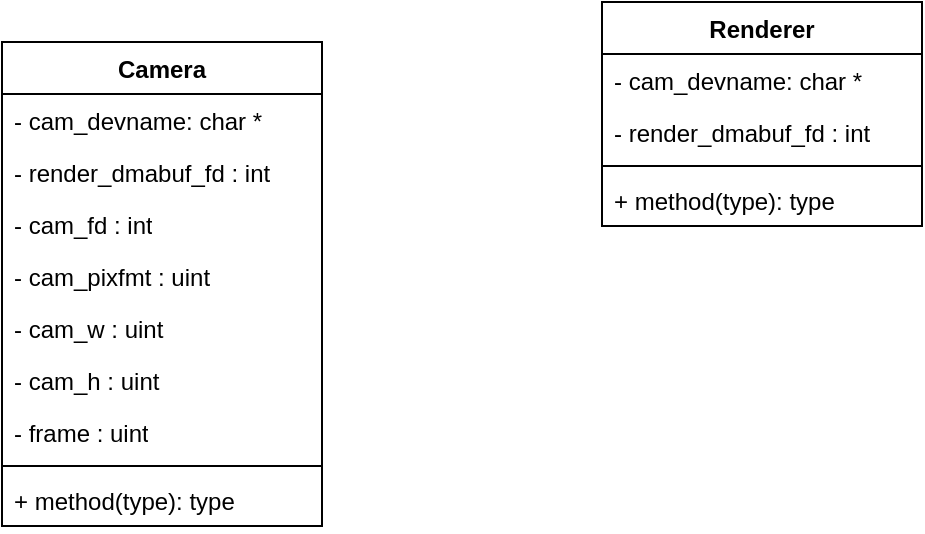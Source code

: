 <mxfile version="28.0.6">
  <diagram name="Page-1" id="muFmsvnlI4OiVqxlJP-7">
    <mxGraphModel dx="-121" dy="-46" grid="1" gridSize="10" guides="1" tooltips="1" connect="1" arrows="1" fold="1" page="0" pageScale="1" pageWidth="850" pageHeight="1100" math="0" shadow="0">
      <root>
        <mxCell id="0" />
        <mxCell id="1" parent="0" />
        <mxCell id="l2S4uO0tbHxShP-qC626-1" value="Camera" style="swimlane;fontStyle=1;align=center;verticalAlign=top;childLayout=stackLayout;horizontal=1;startSize=26;horizontalStack=0;resizeParent=1;resizeParentMax=0;resizeLast=0;collapsible=1;marginBottom=0;whiteSpace=wrap;html=1;" vertex="1" parent="1">
          <mxGeometry x="880" y="500" width="160" height="242" as="geometry" />
        </mxCell>
        <mxCell id="l2S4uO0tbHxShP-qC626-2" value="- cam_devname: char *" style="text;strokeColor=none;fillColor=none;align=left;verticalAlign=top;spacingLeft=4;spacingRight=4;overflow=hidden;rotatable=0;points=[[0,0.5],[1,0.5]];portConstraint=eastwest;whiteSpace=wrap;html=1;" vertex="1" parent="l2S4uO0tbHxShP-qC626-1">
          <mxGeometry y="26" width="160" height="26" as="geometry" />
        </mxCell>
        <mxCell id="l2S4uO0tbHxShP-qC626-5" value="- render_dmabuf_fd : int" style="text;strokeColor=none;fillColor=none;align=left;verticalAlign=top;spacingLeft=4;spacingRight=4;overflow=hidden;rotatable=0;points=[[0,0.5],[1,0.5]];portConstraint=eastwest;whiteSpace=wrap;html=1;" vertex="1" parent="l2S4uO0tbHxShP-qC626-1">
          <mxGeometry y="52" width="160" height="26" as="geometry" />
        </mxCell>
        <mxCell id="l2S4uO0tbHxShP-qC626-11" value="- cam_fd : int" style="text;strokeColor=none;fillColor=none;align=left;verticalAlign=top;spacingLeft=4;spacingRight=4;overflow=hidden;rotatable=0;points=[[0,0.5],[1,0.5]];portConstraint=eastwest;whiteSpace=wrap;html=1;" vertex="1" parent="l2S4uO0tbHxShP-qC626-1">
          <mxGeometry y="78" width="160" height="26" as="geometry" />
        </mxCell>
        <mxCell id="l2S4uO0tbHxShP-qC626-12" value="- cam_pixfmt : uint" style="text;strokeColor=none;fillColor=none;align=left;verticalAlign=top;spacingLeft=4;spacingRight=4;overflow=hidden;rotatable=0;points=[[0,0.5],[1,0.5]];portConstraint=eastwest;whiteSpace=wrap;html=1;" vertex="1" parent="l2S4uO0tbHxShP-qC626-1">
          <mxGeometry y="104" width="160" height="26" as="geometry" />
        </mxCell>
        <mxCell id="l2S4uO0tbHxShP-qC626-13" value="- cam_w : uint" style="text;strokeColor=none;fillColor=none;align=left;verticalAlign=top;spacingLeft=4;spacingRight=4;overflow=hidden;rotatable=0;points=[[0,0.5],[1,0.5]];portConstraint=eastwest;whiteSpace=wrap;html=1;" vertex="1" parent="l2S4uO0tbHxShP-qC626-1">
          <mxGeometry y="130" width="160" height="26" as="geometry" />
        </mxCell>
        <mxCell id="l2S4uO0tbHxShP-qC626-15" value="- cam_h : uint" style="text;strokeColor=none;fillColor=none;align=left;verticalAlign=top;spacingLeft=4;spacingRight=4;overflow=hidden;rotatable=0;points=[[0,0.5],[1,0.5]];portConstraint=eastwest;whiteSpace=wrap;html=1;" vertex="1" parent="l2S4uO0tbHxShP-qC626-1">
          <mxGeometry y="156" width="160" height="26" as="geometry" />
        </mxCell>
        <mxCell id="l2S4uO0tbHxShP-qC626-14" value="- frame : uint" style="text;strokeColor=none;fillColor=none;align=left;verticalAlign=top;spacingLeft=4;spacingRight=4;overflow=hidden;rotatable=0;points=[[0,0.5],[1,0.5]];portConstraint=eastwest;whiteSpace=wrap;html=1;" vertex="1" parent="l2S4uO0tbHxShP-qC626-1">
          <mxGeometry y="182" width="160" height="26" as="geometry" />
        </mxCell>
        <mxCell id="l2S4uO0tbHxShP-qC626-3" value="" style="line;strokeWidth=1;fillColor=none;align=left;verticalAlign=middle;spacingTop=-1;spacingLeft=3;spacingRight=3;rotatable=0;labelPosition=right;points=[];portConstraint=eastwest;strokeColor=inherit;" vertex="1" parent="l2S4uO0tbHxShP-qC626-1">
          <mxGeometry y="208" width="160" height="8" as="geometry" />
        </mxCell>
        <mxCell id="l2S4uO0tbHxShP-qC626-4" value="+ method(type): type" style="text;strokeColor=none;fillColor=none;align=left;verticalAlign=top;spacingLeft=4;spacingRight=4;overflow=hidden;rotatable=0;points=[[0,0.5],[1,0.5]];portConstraint=eastwest;whiteSpace=wrap;html=1;" vertex="1" parent="l2S4uO0tbHxShP-qC626-1">
          <mxGeometry y="216" width="160" height="26" as="geometry" />
        </mxCell>
        <mxCell id="l2S4uO0tbHxShP-qC626-6" value="Renderer" style="swimlane;fontStyle=1;align=center;verticalAlign=top;childLayout=stackLayout;horizontal=1;startSize=26;horizontalStack=0;resizeParent=1;resizeParentMax=0;resizeLast=0;collapsible=1;marginBottom=0;whiteSpace=wrap;html=1;" vertex="1" parent="1">
          <mxGeometry x="1180" y="480" width="160" height="112" as="geometry" />
        </mxCell>
        <mxCell id="l2S4uO0tbHxShP-qC626-7" value="- cam_devname: char *" style="text;strokeColor=none;fillColor=none;align=left;verticalAlign=top;spacingLeft=4;spacingRight=4;overflow=hidden;rotatable=0;points=[[0,0.5],[1,0.5]];portConstraint=eastwest;whiteSpace=wrap;html=1;" vertex="1" parent="l2S4uO0tbHxShP-qC626-6">
          <mxGeometry y="26" width="160" height="26" as="geometry" />
        </mxCell>
        <mxCell id="l2S4uO0tbHxShP-qC626-8" value="- render_dmabuf_fd : int" style="text;strokeColor=none;fillColor=none;align=left;verticalAlign=top;spacingLeft=4;spacingRight=4;overflow=hidden;rotatable=0;points=[[0,0.5],[1,0.5]];portConstraint=eastwest;whiteSpace=wrap;html=1;" vertex="1" parent="l2S4uO0tbHxShP-qC626-6">
          <mxGeometry y="52" width="160" height="26" as="geometry" />
        </mxCell>
        <mxCell id="l2S4uO0tbHxShP-qC626-9" value="" style="line;strokeWidth=1;fillColor=none;align=left;verticalAlign=middle;spacingTop=-1;spacingLeft=3;spacingRight=3;rotatable=0;labelPosition=right;points=[];portConstraint=eastwest;strokeColor=inherit;" vertex="1" parent="l2S4uO0tbHxShP-qC626-6">
          <mxGeometry y="78" width="160" height="8" as="geometry" />
        </mxCell>
        <mxCell id="l2S4uO0tbHxShP-qC626-10" value="+ method(type): type" style="text;strokeColor=none;fillColor=none;align=left;verticalAlign=top;spacingLeft=4;spacingRight=4;overflow=hidden;rotatable=0;points=[[0,0.5],[1,0.5]];portConstraint=eastwest;whiteSpace=wrap;html=1;" vertex="1" parent="l2S4uO0tbHxShP-qC626-6">
          <mxGeometry y="86" width="160" height="26" as="geometry" />
        </mxCell>
      </root>
    </mxGraphModel>
  </diagram>
</mxfile>

